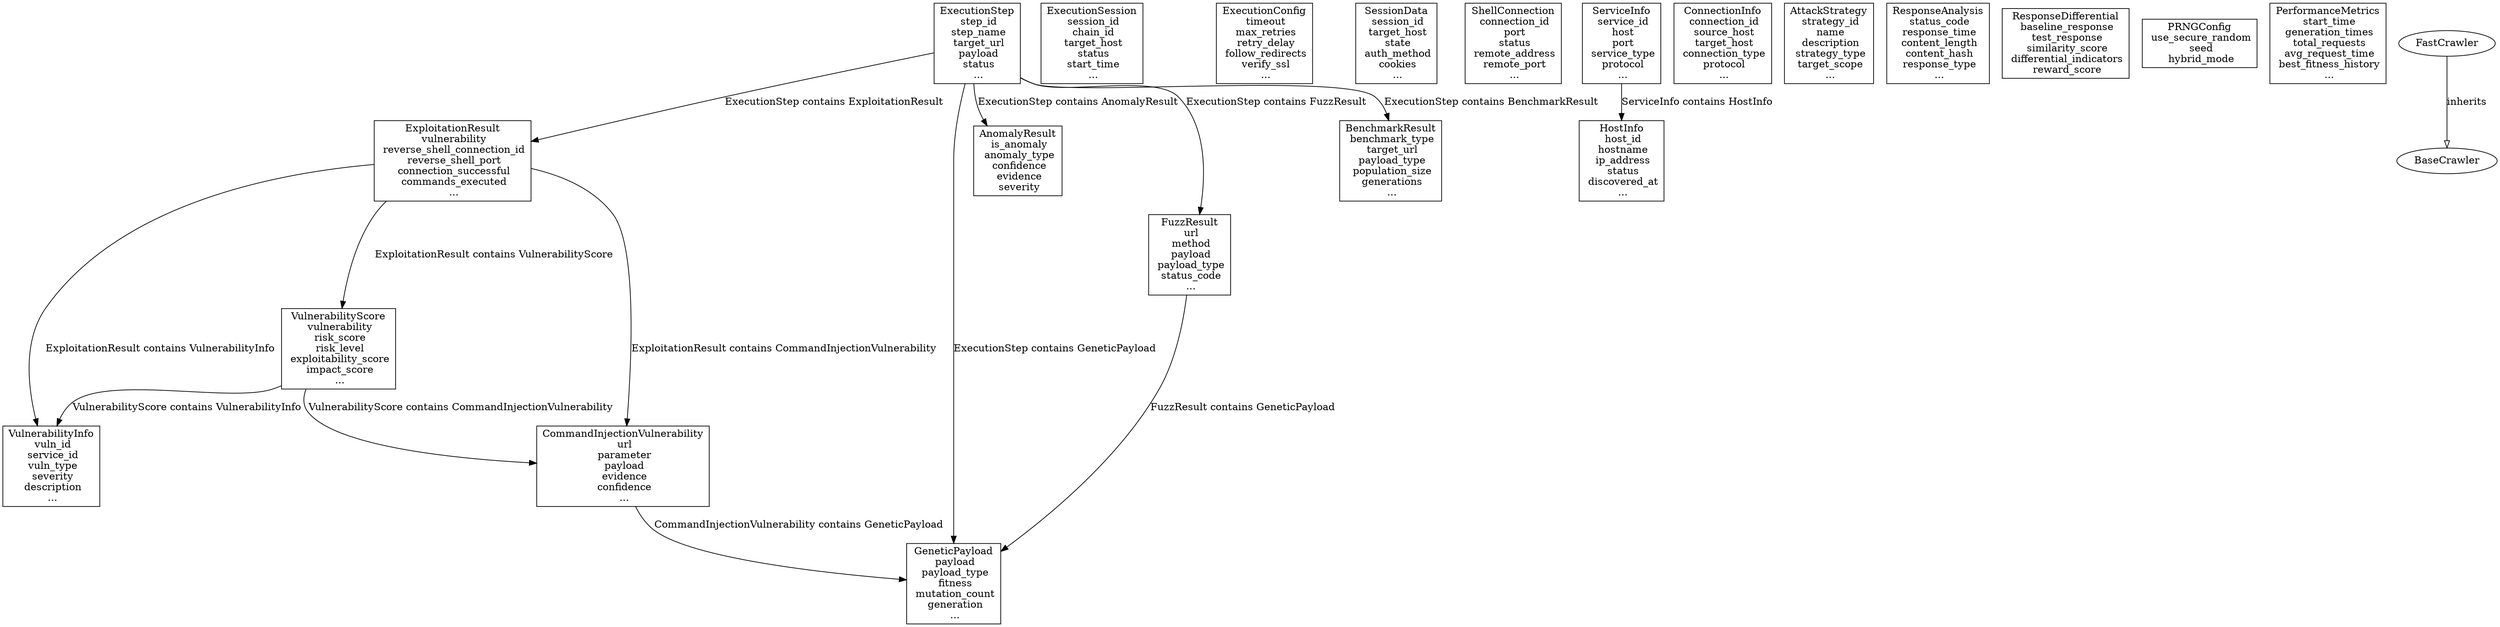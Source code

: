// DragonShard ER Diagram
digraph {
	rankdir=TB
	ExecutionStep [label="ExecutionStep\n  step_id\n  step_name\n  target_url\n  payload\n  status\n  ..." shape=record]
	ExecutionSession [label="ExecutionSession\n  session_id\n  chain_id\n  target_host\n  status\n  start_time\n  ..." shape=record]
	ExecutionConfig [label="ExecutionConfig\n  timeout\n  max_retries\n  retry_delay\n  follow_redirects\n  verify_ssl\n  ..." shape=record]
	SessionData [label="SessionData\n  session_id\n  target_host\n  state\n  auth_method\n  cookies\n  ..." shape=record]
	ShellConnection [label="ShellConnection\n  connection_id\n  port\n  status\n  remote_address\n  remote_port\n  ..." shape=record]
	ServiceInfo [label="ServiceInfo\n  service_id\n  host\n  port\n  service_type\n  protocol\n  ..." shape=record]
	HostInfo [label="HostInfo\n  host_id\n  hostname\n  ip_address\n  status\n  discovered_at\n  ..." shape=record]
	VulnerabilityInfo [label="VulnerabilityInfo\n  vuln_id\n  service_id\n  vuln_type\n  severity\n  description\n  ..." shape=record]
	ConnectionInfo [label="ConnectionInfo\n  connection_id\n  source_host\n  target_host\n  connection_type\n  protocol\n  ..." shape=record]
	AttackStrategy [label="AttackStrategy\n  strategy_id\n  name\n  description\n  strategy_type\n  target_scope\n  ..." shape=record]
	VulnerabilityScore [label="VulnerabilityScore\n  vulnerability\n  risk_score\n  risk_level\n  exploitability_score\n  impact_score\n  ..." shape=record]
	CommandInjectionVulnerability [label="CommandInjectionVulnerability\n  url\n  parameter\n  payload\n  evidence\n  confidence\n  ..." shape=record]
	ExploitationResult [label="ExploitationResult\n  vulnerability\n  reverse_shell_connection_id\n  reverse_shell_port\n  connection_successful\n  commands_executed\n  ..." shape=record]
	GeneticPayload [label="GeneticPayload\n  payload\n  payload_type\n  fitness\n  mutation_count\n  generation\n  ..." shape=record]
	AnomalyResult [label="AnomalyResult\n  is_anomaly\n  anomaly_type\n  confidence\n  evidence\n  severity" shape=record]
	ResponseAnalysis [label="ResponseAnalysis\n  status_code\n  response_time\n  content_length\n  content_hash\n  response_type\n  ..." shape=record]
	ResponseDifferential [label="ResponseDifferential\n  baseline_response\n  test_response\n  similarity_score\n  differential_indicators\n  reward_score" shape=record]
	PRNGConfig [label="PRNGConfig\n  use_secure_random\n  seed\n  hybrid_mode" shape=record]
	FuzzResult [label="FuzzResult\n  url\n  method\n  payload\n  payload_type\n  status_code\n  ..." shape=record]
	BenchmarkResult [label="BenchmarkResult\n  benchmark_type\n  target_url\n  payload_type\n  population_size\n  generations\n  ..." shape=record]
	PerformanceMetrics [label="PerformanceMetrics\n  start_time\n  generation_times\n  total_requests\n  avg_request_time\n  best_fitness_history\n  ..." shape=record]
	ExecutionStep -> GeneticPayload [label="ExecutionStep contains GeneticPayload"]
	ExecutionStep -> ExploitationResult [label="ExecutionStep contains ExploitationResult"]
	ExecutionStep -> AnomalyResult [label="ExecutionStep contains AnomalyResult"]
	ExecutionStep -> FuzzResult [label="ExecutionStep contains FuzzResult"]
	ExecutionStep -> BenchmarkResult [label="ExecutionStep contains BenchmarkResult"]
	ServiceInfo -> HostInfo [label="ServiceInfo contains HostInfo"]
	VulnerabilityScore -> VulnerabilityInfo [label="VulnerabilityScore contains VulnerabilityInfo"]
	VulnerabilityScore -> CommandInjectionVulnerability [label="VulnerabilityScore contains CommandInjectionVulnerability"]
	CommandInjectionVulnerability -> GeneticPayload [label="CommandInjectionVulnerability contains GeneticPayload"]
	ExploitationResult -> VulnerabilityInfo [label="ExploitationResult contains VulnerabilityInfo"]
	ExploitationResult -> VulnerabilityScore [label="ExploitationResult contains VulnerabilityScore"]
	ExploitationResult -> CommandInjectionVulnerability [label="ExploitationResult contains CommandInjectionVulnerability"]
	FuzzResult -> GeneticPayload [label="FuzzResult contains GeneticPayload"]
	FastCrawler -> BaseCrawler [label=inherits arrowhead=empty]
}
